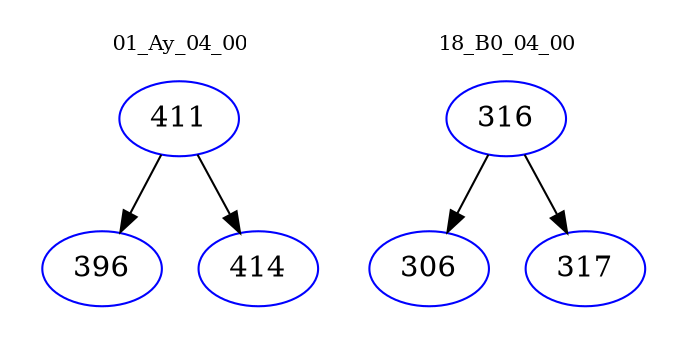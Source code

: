 digraph{
subgraph cluster_0 {
color = white
label = "01_Ay_04_00";
fontsize=10;
T0_411 [label="411", color="blue"]
T0_411 -> T0_396 [color="black"]
T0_396 [label="396", color="blue"]
T0_411 -> T0_414 [color="black"]
T0_414 [label="414", color="blue"]
}
subgraph cluster_1 {
color = white
label = "18_B0_04_00";
fontsize=10;
T1_316 [label="316", color="blue"]
T1_316 -> T1_306 [color="black"]
T1_306 [label="306", color="blue"]
T1_316 -> T1_317 [color="black"]
T1_317 [label="317", color="blue"]
}
}
